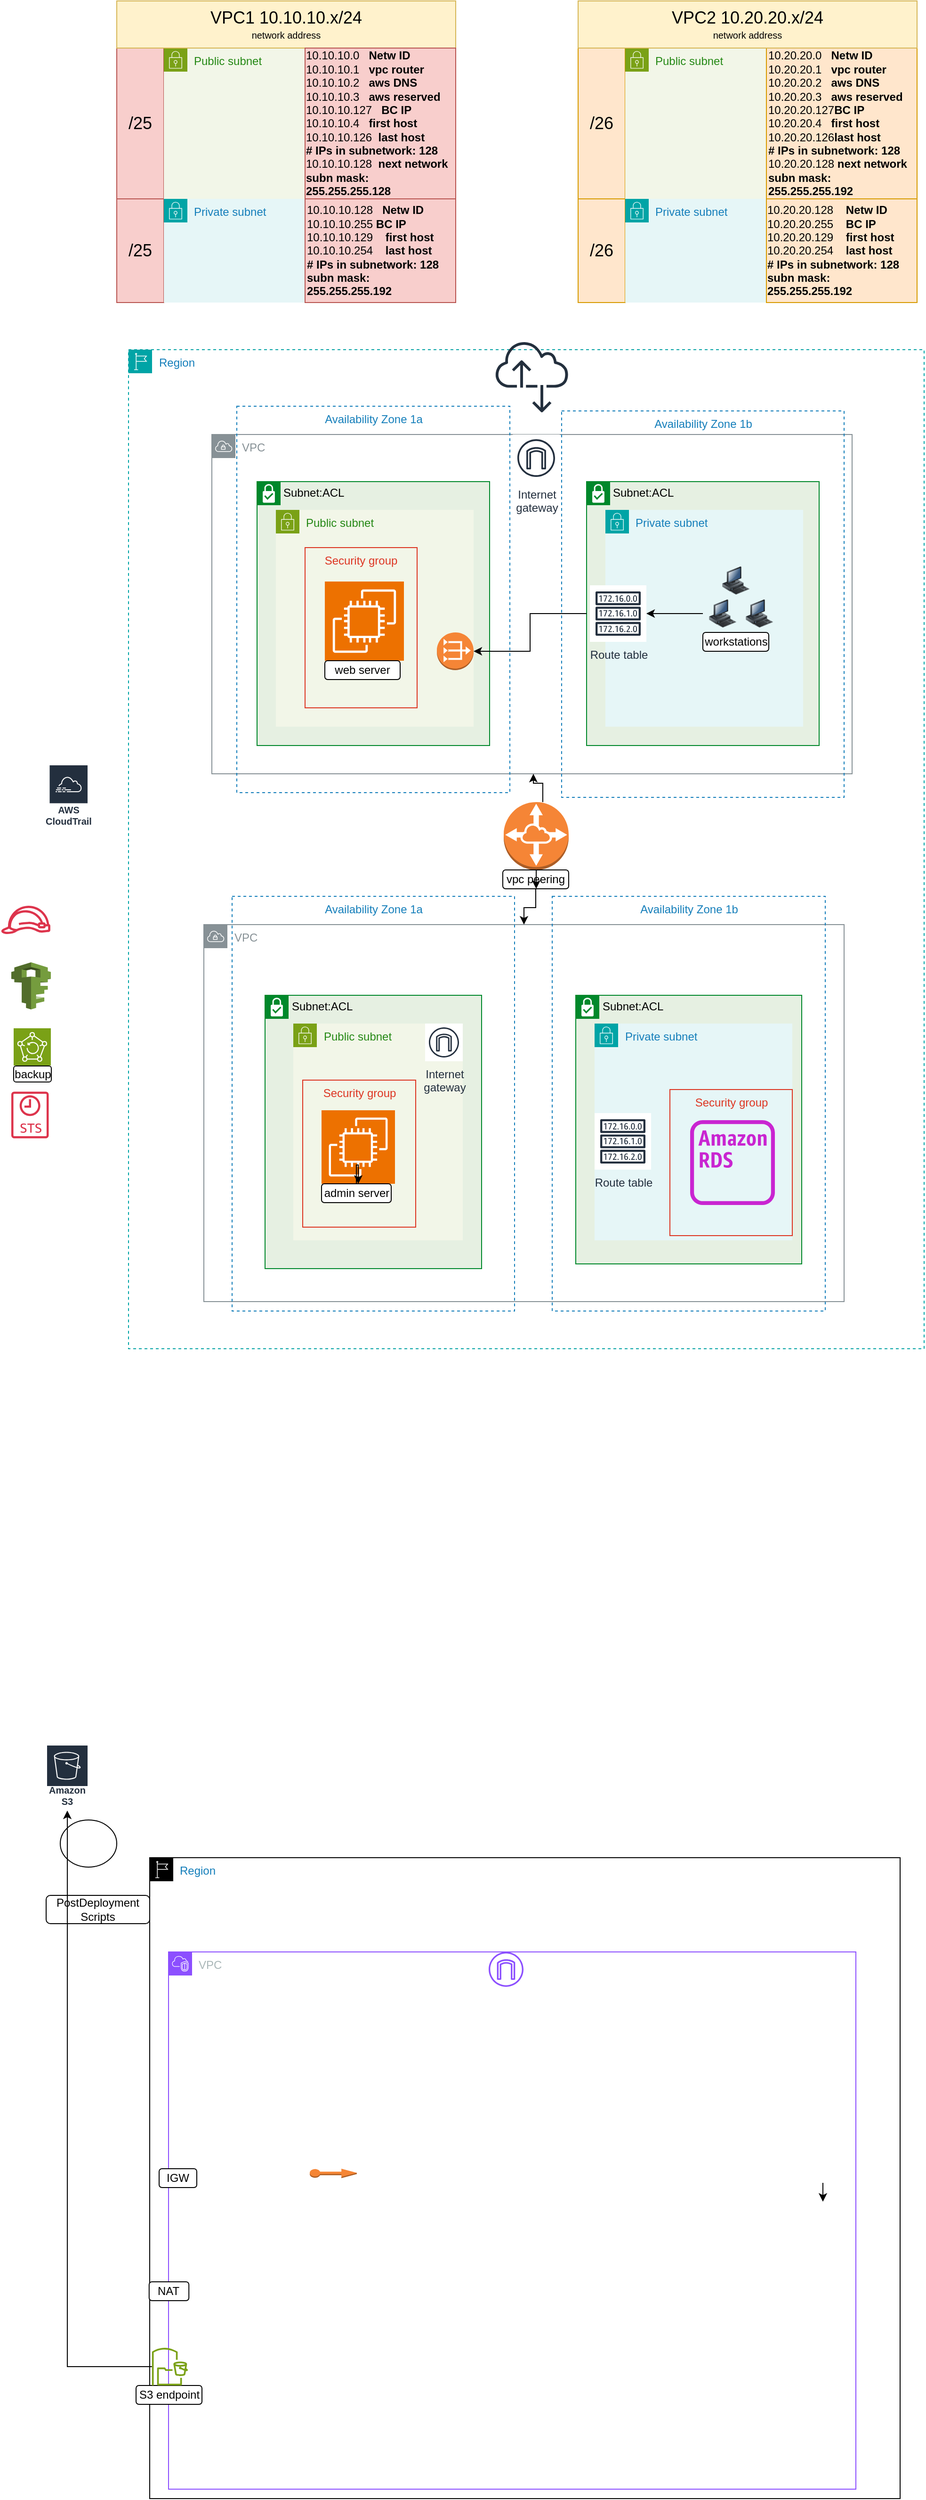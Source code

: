 <mxfile version="22.1.21" type="github">
  <diagram name="Pagina-1" id="PJHqQeVscJE3fAsvbVZz">
    <mxGraphModel dx="2704" dy="548" grid="1" gridSize="10" guides="1" tooltips="1" connect="1" arrows="1" fold="1" page="1" pageScale="1" pageWidth="827" pageHeight="1169" math="0" shadow="0">
      <root>
        <mxCell id="0" />
        <mxCell id="1" parent="0" />
        <mxCell id="nFN0qH9Q3qQGWHZ8weUC-11" value="Amazon S3" style="sketch=0;outlineConnect=0;fontColor=#232F3E;gradientColor=none;strokeColor=#ffffff;fillColor=#232F3E;dashed=0;verticalLabelPosition=middle;verticalAlign=bottom;align=center;html=1;whiteSpace=wrap;fontSize=10;fontStyle=1;spacing=3;shape=mxgraph.aws4.productIcon;prIcon=mxgraph.aws4.s3;" parent="1" vertex="1">
          <mxGeometry x="-1365" y="1880" width="45" height="70" as="geometry" />
        </mxCell>
        <mxCell id="nFN0qH9Q3qQGWHZ8weUC-15" value="" style="outlineConnect=0;dashed=0;verticalLabelPosition=bottom;verticalAlign=top;align=center;html=1;shape=mxgraph.aws3.iam;fillColor=#759C3E;gradientColor=none;" parent="1" vertex="1">
          <mxGeometry x="-1402" y="1050" width="42" height="50" as="geometry" />
        </mxCell>
        <mxCell id="nFN0qH9Q3qQGWHZ8weUC-18" value="" style="sketch=0;outlineConnect=0;fontColor=#232F3E;gradientColor=none;fillColor=#DD344C;strokeColor=none;dashed=0;verticalLabelPosition=bottom;verticalAlign=top;align=center;html=1;fontSize=12;fontStyle=0;aspect=fixed;pointerEvents=1;shape=mxgraph.aws4.sts_alternate;" parent="1" vertex="1">
          <mxGeometry x="-1402" y="1187" width="39.74" height="50" as="geometry" />
        </mxCell>
        <mxCell id="VpXMpqJgnysS3OqA2jy1-1" value="" style="sketch=0;outlineConnect=0;fontColor=#232F3E;gradientColor=none;fillColor=#DD344C;strokeColor=none;dashed=0;verticalLabelPosition=bottom;verticalAlign=top;align=center;html=1;fontSize=12;fontStyle=0;aspect=fixed;pointerEvents=1;shape=mxgraph.aws4.role;" parent="1" vertex="1">
          <mxGeometry x="-1413.21" y="990" width="53.21" height="30" as="geometry" />
        </mxCell>
        <mxCell id="Sj0KoQw-8R_YdXfJVcrg-11" value="&lt;font style=&quot;font-size: 18px;&quot;&gt;/26&lt;/font&gt;" style="rounded=0;whiteSpace=wrap;html=1;fillColor=#ffe6cc;strokeColor=#d79b00;" parent="1" vertex="1">
          <mxGeometry x="-800" y="80" width="50" height="160" as="geometry" />
        </mxCell>
        <mxCell id="Sj0KoQw-8R_YdXfJVcrg-12" value="&lt;font style=&quot;font-size: 18px;&quot;&gt;/25&lt;/font&gt;" style="rounded=0;whiteSpace=wrap;html=1;fillColor=#f8cecc;strokeColor=#b85450;" parent="1" vertex="1">
          <mxGeometry x="-1290" y="80" width="50" height="160" as="geometry" />
        </mxCell>
        <mxCell id="Sj0KoQw-8R_YdXfJVcrg-18" value="&lt;font style=&quot;font-size: 18px;&quot;&gt;/25&lt;/font&gt;" style="rounded=0;whiteSpace=wrap;html=1;fillColor=#f8cecc;strokeColor=#b85450;" parent="1" vertex="1">
          <mxGeometry x="-1290" y="240" width="50" height="110" as="geometry" />
        </mxCell>
        <mxCell id="Sj0KoQw-8R_YdXfJVcrg-19" value="&lt;font style=&quot;font-size: 18px;&quot;&gt;/26&lt;/font&gt;" style="rounded=0;whiteSpace=wrap;html=1;fillColor=#ffe6cc;strokeColor=#d79b00;" parent="1" vertex="1">
          <mxGeometry x="-800" y="240" width="50" height="110" as="geometry" />
        </mxCell>
        <mxCell id="Sj0KoQw-8R_YdXfJVcrg-20" value="Public subnet" style="points=[[0,0],[0.25,0],[0.5,0],[0.75,0],[1,0],[1,0.25],[1,0.5],[1,0.75],[1,1],[0.75,1],[0.5,1],[0.25,1],[0,1],[0,0.75],[0,0.5],[0,0.25]];outlineConnect=0;gradientColor=none;html=1;whiteSpace=wrap;fontSize=12;fontStyle=0;container=1;pointerEvents=0;collapsible=0;recursiveResize=0;shape=mxgraph.aws4.group;grIcon=mxgraph.aws4.group_security_group;grStroke=0;strokeColor=#7AA116;fillColor=#F2F6E8;verticalAlign=top;align=left;spacingLeft=30;fontColor=#248814;dashed=0;" parent="1" vertex="1">
          <mxGeometry x="-1240" y="80" width="150" height="160" as="geometry" />
        </mxCell>
        <mxCell id="Sj0KoQw-8R_YdXfJVcrg-22" value="&lt;div&gt;&lt;font style=&quot;font-size: 18px;&quot;&gt;VPC1 10.10.10.x/24&lt;br&gt;&lt;/font&gt;&lt;/div&gt;&lt;div&gt;&lt;font style=&quot;font-size: 10px;&quot;&gt;network address&lt;font&gt;&lt;br&gt;&lt;/font&gt;&lt;/font&gt;&lt;/div&gt;" style="rounded=0;whiteSpace=wrap;html=1;fillColor=#fff2cc;strokeColor=#d6b656;" parent="1" vertex="1">
          <mxGeometry x="-1290" y="30" width="360" height="50" as="geometry" />
        </mxCell>
        <mxCell id="Sj0KoQw-8R_YdXfJVcrg-23" value="Public subnet" style="points=[[0,0],[0.25,0],[0.5,0],[0.75,0],[1,0],[1,0.25],[1,0.5],[1,0.75],[1,1],[0.75,1],[0.5,1],[0.25,1],[0,1],[0,0.75],[0,0.5],[0,0.25]];outlineConnect=0;gradientColor=none;html=1;whiteSpace=wrap;fontSize=12;fontStyle=0;container=1;pointerEvents=0;collapsible=0;recursiveResize=0;shape=mxgraph.aws4.group;grIcon=mxgraph.aws4.group_security_group;grStroke=0;strokeColor=#7AA116;fillColor=#F2F6E8;verticalAlign=top;align=left;spacingLeft=30;fontColor=#248814;dashed=0;" parent="1" vertex="1">
          <mxGeometry x="-750" y="80" width="160" height="160" as="geometry" />
        </mxCell>
        <mxCell id="Sj0KoQw-8R_YdXfJVcrg-24" value="Private subnet" style="points=[[0,0],[0.25,0],[0.5,0],[0.75,0],[1,0],[1,0.25],[1,0.5],[1,0.75],[1,1],[0.75,1],[0.5,1],[0.25,1],[0,1],[0,0.75],[0,0.5],[0,0.25]];outlineConnect=0;gradientColor=none;html=1;whiteSpace=wrap;fontSize=12;fontStyle=0;container=1;pointerEvents=0;collapsible=0;recursiveResize=0;shape=mxgraph.aws4.group;grIcon=mxgraph.aws4.group_security_group;grStroke=0;strokeColor=#00A4A6;fillColor=#E6F6F7;verticalAlign=top;align=left;spacingLeft=30;fontColor=#147EBA;dashed=0;" parent="1" vertex="1">
          <mxGeometry x="-750" y="240" width="150" height="110" as="geometry" />
        </mxCell>
        <mxCell id="Sj0KoQw-8R_YdXfJVcrg-30" value="Private subnet" style="points=[[0,0],[0.25,0],[0.5,0],[0.75,0],[1,0],[1,0.25],[1,0.5],[1,0.75],[1,1],[0.75,1],[0.5,1],[0.25,1],[0,1],[0,0.75],[0,0.5],[0,0.25]];outlineConnect=0;gradientColor=none;html=1;whiteSpace=wrap;fontSize=12;fontStyle=0;container=1;pointerEvents=0;collapsible=0;recursiveResize=0;shape=mxgraph.aws4.group;grIcon=mxgraph.aws4.group_security_group;grStroke=0;strokeColor=#00A4A6;fillColor=#E6F6F7;verticalAlign=top;align=left;spacingLeft=30;fontColor=#147EBA;dashed=0;" parent="1" vertex="1">
          <mxGeometry x="-1240" y="240" width="150" height="110" as="geometry" />
        </mxCell>
        <mxCell id="Sj0KoQw-8R_YdXfJVcrg-31" value="&lt;div align=&quot;left&quot;&gt;10.10.10.0&amp;nbsp;&amp;nbsp; &lt;b&gt;Netw ID &lt;/b&gt;&amp;nbsp;&amp;nbsp;&amp;nbsp;&amp;nbsp;&amp;nbsp;&amp;nbsp;&amp;nbsp;&amp;nbsp; &lt;br&gt;&lt;/div&gt;&lt;div align=&quot;left&quot;&gt;10.10.10.1&amp;nbsp;&amp;nbsp; &lt;b&gt;vpc router&lt;/b&gt;&lt;/div&gt;&lt;div align=&quot;left&quot;&gt;10.10.10.2&amp;nbsp;&amp;nbsp; &lt;b&gt;aws DNS&lt;/b&gt;&lt;/div&gt;&lt;div align=&quot;left&quot;&gt;10.10.10.3&amp;nbsp;&amp;nbsp; &lt;b&gt;aws reserved&lt;/b&gt;&lt;/div&gt;&lt;div align=&quot;left&quot;&gt;10.10.10.127 &amp;nbsp; &lt;b&gt;BC IP&lt;/b&gt;&lt;/div&gt;&lt;div align=&quot;left&quot;&gt;10.10.10.4&amp;nbsp;&amp;nbsp; &lt;b&gt;first host&lt;/b&gt;&lt;/div&gt;&lt;div align=&quot;left&quot;&gt;10.10.10.126&amp;nbsp; &lt;b&gt;last host&lt;/b&gt;&lt;/div&gt;&lt;div align=&quot;left&quot;&gt;&lt;b&gt;# IPs in subnetwork: 128&lt;br&gt;&lt;/b&gt;&lt;/div&gt;&lt;div align=&quot;left&quot;&gt;10.10.10.128&amp;nbsp; &lt;b&gt;next network&lt;/b&gt;&lt;/div&gt;&lt;div align=&quot;left&quot;&gt;&lt;b&gt;subn mask: 255.255.255.128&lt;br&gt;&lt;/b&gt;&lt;/div&gt;" style="whiteSpace=wrap;html=1;fillColor=#f8cecc;strokeColor=#b85450;" parent="1" vertex="1">
          <mxGeometry x="-1090" y="80" width="160" height="160" as="geometry" />
        </mxCell>
        <mxCell id="Sj0KoQw-8R_YdXfJVcrg-35" value="&lt;div align=&quot;left&quot;&gt;10.10.10.128 &amp;nbsp; &lt;b&gt;Netw ID&lt;/b&gt;&lt;br&gt;&lt;/div&gt;&lt;div align=&quot;left&quot;&gt;10.10.10.255 &lt;b&gt;BC IP&lt;/b&gt;&lt;/div&gt;&lt;div align=&quot;left&quot;&gt;10.10.10.129 &amp;nbsp;&amp;nbsp; &lt;b&gt;first host&lt;/b&gt;&lt;/div&gt;&lt;div align=&quot;left&quot;&gt;10.10.10.254 &amp;nbsp;&amp;nbsp;&lt;b&gt; last host&lt;/b&gt;&lt;/div&gt;&lt;div align=&quot;left&quot;&gt;&lt;b&gt;# IPs in subnetwork: 128&lt;br&gt;&lt;/b&gt;&lt;/div&gt;&lt;div align=&quot;left&quot;&gt;&lt;b&gt;subn mask: 255.255.255.192&lt;br&gt;&lt;/b&gt;&lt;/div&gt;" style="whiteSpace=wrap;html=1;align=left;fillColor=#f8cecc;strokeColor=#b85450;" parent="1" vertex="1">
          <mxGeometry x="-1090" y="240" width="160" height="110" as="geometry" />
        </mxCell>
        <mxCell id="Sj0KoQw-8R_YdXfJVcrg-36" value="&lt;div align=&quot;left&quot;&gt;10.20.20.128 &amp;nbsp;&amp;nbsp; &lt;b&gt;Netw ID&lt;/b&gt;&lt;br&gt;&lt;/div&gt;&lt;div align=&quot;left&quot;&gt;10.20.20.255 &amp;nbsp;&amp;nbsp; &lt;b&gt;BC IP&lt;/b&gt;&lt;/div&gt;&lt;div align=&quot;left&quot;&gt;10.20.20.129 &amp;nbsp;&amp;nbsp; &lt;b&gt;first host&lt;/b&gt;&lt;/div&gt;&lt;div align=&quot;left&quot;&gt;10.20.20.254 &amp;nbsp;&amp;nbsp;&lt;b&gt; last host&lt;/b&gt;&lt;/div&gt;&lt;div align=&quot;left&quot;&gt;&lt;b&gt;# IPs in subnetwork: 128&lt;br&gt;&lt;/b&gt;&lt;/div&gt;&lt;div align=&quot;left&quot;&gt;&lt;b&gt;subn mask: 255.255.255.192&lt;br&gt;&lt;/b&gt;&lt;/div&gt;" style="whiteSpace=wrap;html=1;fillColor=#ffe6cc;strokeColor=#d79b00;" parent="1" vertex="1">
          <mxGeometry x="-600" y="240" width="160" height="110" as="geometry" />
        </mxCell>
        <mxCell id="Sj0KoQw-8R_YdXfJVcrg-37" value="&lt;div align=&quot;left&quot;&gt;10.20.20.0&amp;nbsp;&amp;nbsp; &lt;b&gt;Netw ID &lt;/b&gt;&amp;nbsp;&amp;nbsp;&amp;nbsp;&amp;nbsp;&amp;nbsp;&amp;nbsp;&amp;nbsp;&amp;nbsp; &lt;br&gt;&lt;/div&gt;&lt;div align=&quot;left&quot;&gt;10.20.20.1&amp;nbsp;&amp;nbsp; &lt;b&gt;vpc router&lt;/b&gt;&lt;/div&gt;&lt;div align=&quot;left&quot;&gt;10.20.20.2&amp;nbsp;&amp;nbsp; &lt;b&gt;aws DNS&lt;/b&gt;&lt;/div&gt;&lt;div align=&quot;left&quot;&gt;10.20.20.3&amp;nbsp;&amp;nbsp; &lt;b&gt;aws reserved&lt;/b&gt;&lt;/div&gt;&lt;div align=&quot;left&quot;&gt;10.20.20.127&lt;b&gt;BC IP&lt;/b&gt;&lt;/div&gt;&lt;div align=&quot;left&quot;&gt;10.20.20.4&amp;nbsp;&amp;nbsp; &lt;b&gt;first host&lt;/b&gt;&lt;/div&gt;&lt;div align=&quot;left&quot;&gt;10.20.20.126&lt;b&gt;last host&lt;/b&gt;&lt;/div&gt;&lt;div align=&quot;left&quot;&gt;&lt;b&gt;# IPs in subnetwork: 128&lt;br&gt;&lt;/b&gt;&lt;/div&gt;&lt;div align=&quot;left&quot;&gt;10.20.20.128&lt;b&gt; next network&lt;/b&gt;&lt;/div&gt;&lt;b&gt;subn mask: 255.255.255.192&lt;/b&gt;" style="whiteSpace=wrap;html=1;align=left;fillColor=#ffe6cc;strokeColor=#d79b00;" parent="1" vertex="1">
          <mxGeometry x="-600" y="80" width="160" height="160" as="geometry" />
        </mxCell>
        <mxCell id="Sj0KoQw-8R_YdXfJVcrg-59" value="" style="sketch=0;points=[[0,0,0],[0.25,0,0],[0.5,0,0],[0.75,0,0],[1,0,0],[0,1,0],[0.25,1,0],[0.5,1,0],[0.75,1,0],[1,1,0],[0,0.25,0],[0,0.5,0],[0,0.75,0],[1,0.25,0],[1,0.5,0],[1,0.75,0]];outlineConnect=0;fontColor=#232F3E;fillColor=#7AA116;strokeColor=#ffffff;dashed=0;verticalLabelPosition=bottom;verticalAlign=top;align=center;html=1;fontSize=12;fontStyle=0;aspect=fixed;shape=mxgraph.aws4.resourceIcon;resIcon=mxgraph.aws4.backup;" parent="1" vertex="1">
          <mxGeometry x="-1399.5" y="1120" width="39.5" height="39.5" as="geometry" />
        </mxCell>
        <mxCell id="Sj0KoQw-8R_YdXfJVcrg-62" value="backup" style="rounded=1;whiteSpace=wrap;html=1;" parent="1" vertex="1">
          <mxGeometry x="-1399.5" y="1160" width="40" height="17" as="geometry" />
        </mxCell>
        <mxCell id="Sj0KoQw-8R_YdXfJVcrg-85" value="" style="ellipse;whiteSpace=wrap;html=1;" parent="1" vertex="1">
          <mxGeometry x="-1350" y="1960" width="60" height="50" as="geometry" />
        </mxCell>
        <mxCell id="Sj0KoQw-8R_YdXfJVcrg-86" value="&lt;div&gt;PostDeployment&lt;/div&gt;&lt;div&gt;Scripts&lt;br&gt;&lt;/div&gt;" style="rounded=1;whiteSpace=wrap;html=1;" parent="1" vertex="1">
          <mxGeometry x="-1365" y="2040" width="110" height="30" as="geometry" />
        </mxCell>
        <mxCell id="Sj0KoQw-8R_YdXfJVcrg-88" style="edgeStyle=orthogonalEdgeStyle;rounded=0;orthogonalLoop=1;jettySize=auto;html=1;" parent="1" source="Sj0KoQw-8R_YdXfJVcrg-87" target="nFN0qH9Q3qQGWHZ8weUC-11" edge="1">
          <mxGeometry relative="1" as="geometry" />
        </mxCell>
        <mxCell id="KPopFSbUGK39HecRnWOT-2" value="AWS&#xa;CloudTrail" style="sketch=0;outlineConnect=0;fontColor=#232F3E;gradientColor=none;strokeColor=#ffffff;fillColor=#232F3E;dashed=0;verticalLabelPosition=middle;verticalAlign=bottom;align=center;html=1;whiteSpace=wrap;fontSize=10;fontStyle=1;spacing=3;shape=mxgraph.aws4.productIcon;prIcon=mxgraph.aws4.cloudtrail;" parent="1" vertex="1">
          <mxGeometry x="-1362.26" y="840" width="42.26" height="70" as="geometry" />
        </mxCell>
        <mxCell id="nFN0qH9Q3qQGWHZ8weUC-1" value="Region" style="points=[[0,0],[0.25,0],[0.5,0],[0.75,0],[1,0],[1,0.25],[1,0.5],[1,0.75],[1,1],[0.75,1],[0.5,1],[0.25,1],[0,1],[0,0.75],[0,0.5],[0,0.25]];outlineConnect=0;gradientColor=none;html=1;whiteSpace=wrap;fontSize=12;fontStyle=0;container=1;pointerEvents=0;collapsible=0;recursiveResize=0;shape=mxgraph.aws4.group;grIcon=mxgraph.aws4.group_region;strokeColor=default;fillColor=none;verticalAlign=top;align=left;spacingLeft=30;fontColor=#147EBA;" parent="1" vertex="1">
          <mxGeometry x="-1255" y="2000" width="797" height="680" as="geometry" />
        </mxCell>
        <mxCell id="Sj0KoQw-8R_YdXfJVcrg-56" value="VPC" style="points=[[0,0],[0.25,0],[0.5,0],[0.75,0],[1,0],[1,0.25],[1,0.5],[1,0.75],[1,1],[0.75,1],[0.5,1],[0.25,1],[0,1],[0,0.75],[0,0.5],[0,0.25]];outlineConnect=0;gradientColor=none;html=1;whiteSpace=wrap;fontSize=12;fontStyle=0;container=1;pointerEvents=0;collapsible=0;recursiveResize=0;shape=mxgraph.aws4.group;grIcon=mxgraph.aws4.group_vpc2;strokeColor=#8C4FFF;fillColor=none;verticalAlign=top;align=left;spacingLeft=30;fontColor=#AAB7B8;dashed=0;" parent="nFN0qH9Q3qQGWHZ8weUC-1" vertex="1">
          <mxGeometry x="20" y="100" width="730" height="570" as="geometry" />
        </mxCell>
        <mxCell id="Sj0KoQw-8R_YdXfJVcrg-41" value="" style="sketch=0;outlineConnect=0;fontColor=#232F3E;gradientColor=none;fillColor=#8C4FFF;strokeColor=none;dashed=0;verticalLabelPosition=bottom;verticalAlign=top;align=center;html=1;fontSize=12;fontStyle=0;aspect=fixed;pointerEvents=1;shape=mxgraph.aws4.internet_gateway;" parent="Sj0KoQw-8R_YdXfJVcrg-56" vertex="1">
          <mxGeometry x="340" width="37" height="37" as="geometry" />
        </mxCell>
        <mxCell id="Sj0KoQw-8R_YdXfJVcrg-57" value="NAT" style="rounded=1;whiteSpace=wrap;html=1;" parent="Sj0KoQw-8R_YdXfJVcrg-56" vertex="1">
          <mxGeometry x="-20.6" y="350" width="42.21" height="20" as="geometry" />
        </mxCell>
        <mxCell id="Sj0KoQw-8R_YdXfJVcrg-79" value="S3 endpoint" style="rounded=1;whiteSpace=wrap;html=1;" parent="Sj0KoQw-8R_YdXfJVcrg-56" vertex="1">
          <mxGeometry x="-34.5" y="460" width="70" height="20" as="geometry" />
        </mxCell>
        <mxCell id="Sj0KoQw-8R_YdXfJVcrg-87" value="" style="sketch=0;outlineConnect=0;fontColor=#232F3E;gradientColor=none;fillColor=#7AA116;strokeColor=none;dashed=0;verticalLabelPosition=bottom;verticalAlign=top;align=center;html=1;fontSize=12;fontStyle=0;aspect=fixed;pointerEvents=1;shape=mxgraph.aws4.s3_file_gateway;" parent="Sj0KoQw-8R_YdXfJVcrg-56" vertex="1">
          <mxGeometry x="-18.5" y="420" width="40" height="40" as="geometry" />
        </mxCell>
        <mxCell id="a6HNcy5Feu2oso-R9xLX-15" value="" style="outlineConnect=0;dashed=0;verticalLabelPosition=bottom;verticalAlign=top;align=center;html=1;shape=mxgraph.aws3.elastic_ip;fillColor=#F58534;gradientColor=none;" parent="Sj0KoQw-8R_YdXfJVcrg-56" vertex="1">
          <mxGeometry x="150" y="230" width="50" height="10" as="geometry" />
        </mxCell>
        <mxCell id="Sj0KoQw-8R_YdXfJVcrg-58" value="IGW" style="rounded=1;whiteSpace=wrap;html=1;" parent="nFN0qH9Q3qQGWHZ8weUC-1" vertex="1">
          <mxGeometry x="10" y="330" width="40" height="20" as="geometry" />
        </mxCell>
        <mxCell id="a6HNcy5Feu2oso-R9xLX-4" style="edgeStyle=orthogonalEdgeStyle;rounded=0;orthogonalLoop=1;jettySize=auto;html=1;" parent="nFN0qH9Q3qQGWHZ8weUC-1" edge="1">
          <mxGeometry relative="1" as="geometry">
            <mxPoint x="715" y="345" as="sourcePoint" />
            <mxPoint x="715" y="365" as="targetPoint" />
          </mxGeometry>
        </mxCell>
        <mxCell id="_0UyvHpJM2_UYdEt7BVN-1" value="&lt;div&gt;&lt;font style=&quot;font-size: 18px;&quot;&gt;VPC2 10.20.20.x/24&lt;br&gt;&lt;/font&gt;&lt;/div&gt;&lt;div&gt;&lt;font style=&quot;font-size: 10px;&quot;&gt;network address&lt;font&gt;&lt;br&gt;&lt;/font&gt;&lt;/font&gt;&lt;/div&gt;" style="rounded=0;whiteSpace=wrap;html=1;fillColor=#fff2cc;strokeColor=#d6b656;" parent="1" vertex="1">
          <mxGeometry x="-800" y="30" width="360" height="50" as="geometry" />
        </mxCell>
        <mxCell id="_0UyvHpJM2_UYdEt7BVN-11" value="Region" style="points=[[0,0],[0.25,0],[0.5,0],[0.75,0],[1,0],[1,0.25],[1,0.5],[1,0.75],[1,1],[0.75,1],[0.5,1],[0.25,1],[0,1],[0,0.75],[0,0.5],[0,0.25]];outlineConnect=0;gradientColor=none;html=1;whiteSpace=wrap;fontSize=12;fontStyle=0;container=1;pointerEvents=0;collapsible=0;recursiveResize=0;shape=mxgraph.aws4.group;grIcon=mxgraph.aws4.group_region;strokeColor=#00A4A6;fillColor=none;verticalAlign=top;align=left;spacingLeft=30;fontColor=#147EBA;dashed=1;" parent="1" vertex="1">
          <mxGeometry x="-1277.5" y="400" width="845" height="1060" as="geometry" />
        </mxCell>
        <mxCell id="_0UyvHpJM2_UYdEt7BVN-15" value="VPC" style="sketch=0;outlineConnect=0;gradientColor=none;html=1;whiteSpace=wrap;fontSize=12;fontStyle=0;shape=mxgraph.aws4.group;grIcon=mxgraph.aws4.group_vpc;strokeColor=#879196;fillColor=none;verticalAlign=top;align=left;spacingLeft=30;fontColor=#879196;dashed=0;" parent="_0UyvHpJM2_UYdEt7BVN-11" vertex="1">
          <mxGeometry x="80" y="610" width="680" height="400" as="geometry" />
        </mxCell>
        <mxCell id="_0UyvHpJM2_UYdEt7BVN-20" value="Availability Zone 1a" style="fillColor=none;strokeColor=#147EBA;dashed=1;verticalAlign=top;fontStyle=0;fontColor=#147EBA;whiteSpace=wrap;html=1;" parent="_0UyvHpJM2_UYdEt7BVN-11" vertex="1">
          <mxGeometry x="110" y="580" width="300" height="440" as="geometry" />
        </mxCell>
        <mxCell id="_0UyvHpJM2_UYdEt7BVN-21" value="Availability Zone 1b" style="fillColor=none;strokeColor=#147EBA;dashed=1;verticalAlign=top;fontStyle=0;fontColor=#147EBA;whiteSpace=wrap;html=1;" parent="_0UyvHpJM2_UYdEt7BVN-11" vertex="1">
          <mxGeometry x="450" y="580" width="290" height="440" as="geometry" />
        </mxCell>
        <mxCell id="Sj0KoQw-8R_YdXfJVcrg-50" value="Subnet:ACL" style="shape=mxgraph.ibm.box;prType=subnet;fontStyle=0;verticalAlign=top;align=left;spacingLeft=32;spacingTop=4;fillColor=#E6F0E2;rounded=0;whiteSpace=wrap;html=1;strokeColor=#00882B;strokeWidth=1;dashed=0;container=1;spacing=-4;collapsible=0;expand=0;recursiveResize=0;" parent="_0UyvHpJM2_UYdEt7BVN-11" vertex="1">
          <mxGeometry x="145" y="685" width="230" height="290" as="geometry" />
        </mxCell>
        <mxCell id="Sj0KoQw-8R_YdXfJVcrg-54" value="Public subnet" style="points=[[0,0],[0.25,0],[0.5,0],[0.75,0],[1,0],[1,0.25],[1,0.5],[1,0.75],[1,1],[0.75,1],[0.5,1],[0.25,1],[0,1],[0,0.75],[0,0.5],[0,0.25]];outlineConnect=0;gradientColor=none;html=1;whiteSpace=wrap;fontSize=12;fontStyle=0;container=1;pointerEvents=0;collapsible=0;recursiveResize=0;shape=mxgraph.aws4.group;grIcon=mxgraph.aws4.group_security_group;grStroke=0;strokeColor=#7AA116;fillColor=#F2F6E8;verticalAlign=top;align=left;spacingLeft=30;fontColor=#248814;dashed=0;" parent="Sj0KoQw-8R_YdXfJVcrg-50" vertex="1">
          <mxGeometry x="30" y="30" width="180" height="230" as="geometry" />
        </mxCell>
        <mxCell id="Sj0KoQw-8R_YdXfJVcrg-69" value="" style="sketch=0;points=[[0,0,0],[0.25,0,0],[0.5,0,0],[0.75,0,0],[1,0,0],[0,1,0],[0.25,1,0],[0.5,1,0],[0.75,1,0],[1,1,0],[0,0.25,0],[0,0.5,0],[0,0.75,0],[1,0.25,0],[1,0.5,0],[1,0.75,0]];outlineConnect=0;fontColor=#232F3E;fillColor=#ED7100;strokeColor=#ffffff;dashed=0;verticalLabelPosition=bottom;verticalAlign=top;align=center;html=1;fontSize=12;fontStyle=0;aspect=fixed;shape=mxgraph.aws4.resourceIcon;resIcon=mxgraph.aws4.ec2;" parent="Sj0KoQw-8R_YdXfJVcrg-50" vertex="1">
          <mxGeometry x="60" y="122" width="78" height="78" as="geometry" />
        </mxCell>
        <mxCell id="_0UyvHpJM2_UYdEt7BVN-22" value="" style="edgeStyle=orthogonalEdgeStyle;rounded=0;orthogonalLoop=1;jettySize=auto;html=1;" parent="Sj0KoQw-8R_YdXfJVcrg-50" source="Sj0KoQw-8R_YdXfJVcrg-16" target="Sj0KoQw-8R_YdXfJVcrg-69" edge="1">
          <mxGeometry relative="1" as="geometry" />
        </mxCell>
        <mxCell id="Sj0KoQw-8R_YdXfJVcrg-16" value="admin server" style="rounded=1;whiteSpace=wrap;html=1;" parent="Sj0KoQw-8R_YdXfJVcrg-50" vertex="1">
          <mxGeometry x="60" y="200" width="74" height="20" as="geometry" />
        </mxCell>
        <mxCell id="Sj0KoQw-8R_YdXfJVcrg-72" value="Security group" style="fillColor=none;strokeColor=#DD3522;verticalAlign=top;fontStyle=0;fontColor=#DD3522;whiteSpace=wrap;html=1;" parent="Sj0KoQw-8R_YdXfJVcrg-50" vertex="1">
          <mxGeometry x="40" y="90" width="120" height="156" as="geometry" />
        </mxCell>
        <mxCell id="PVbMBeRZzMBnVaOnaRQ2-8" value="Internet&#xa;gateway" style="sketch=0;outlineConnect=0;fontColor=#232F3E;gradientColor=none;strokeColor=#232F3E;fillColor=#ffffff;dashed=0;verticalLabelPosition=bottom;verticalAlign=top;align=center;html=1;fontSize=12;fontStyle=0;aspect=fixed;shape=mxgraph.aws4.resourceIcon;resIcon=mxgraph.aws4.internet_gateway;" vertex="1" parent="Sj0KoQw-8R_YdXfJVcrg-50">
          <mxGeometry x="170" y="30" width="40" height="40" as="geometry" />
        </mxCell>
        <mxCell id="Sj0KoQw-8R_YdXfJVcrg-51" value="Subnet:ACL" style="shape=mxgraph.ibm.box;prType=subnet;fontStyle=0;verticalAlign=top;align=left;spacingLeft=32;spacingTop=4;fillColor=#E6F0E2;rounded=0;whiteSpace=wrap;html=1;strokeColor=#00882B;strokeWidth=1;dashed=0;container=1;spacing=-4;collapsible=0;expand=0;recursiveResize=0;" parent="_0UyvHpJM2_UYdEt7BVN-11" vertex="1">
          <mxGeometry x="475" y="685" width="240" height="285" as="geometry" />
        </mxCell>
        <mxCell id="Sj0KoQw-8R_YdXfJVcrg-52" value="Private subnet" style="points=[[0,0],[0.25,0],[0.5,0],[0.75,0],[1,0],[1,0.25],[1,0.5],[1,0.75],[1,1],[0.75,1],[0.5,1],[0.25,1],[0,1],[0,0.75],[0,0.5],[0,0.25]];outlineConnect=0;gradientColor=none;html=1;whiteSpace=wrap;fontSize=12;fontStyle=0;container=1;pointerEvents=0;collapsible=0;recursiveResize=0;shape=mxgraph.aws4.group;grIcon=mxgraph.aws4.group_security_group;grStroke=0;strokeColor=#00A4A6;fillColor=#E6F6F7;verticalAlign=top;align=left;spacingLeft=30;fontColor=#147EBA;dashed=0;" parent="Sj0KoQw-8R_YdXfJVcrg-51" vertex="1">
          <mxGeometry x="20" y="30" width="210" height="230" as="geometry" />
        </mxCell>
        <mxCell id="Sj0KoQw-8R_YdXfJVcrg-2" value="" style="sketch=0;outlineConnect=0;fontColor=#232F3E;gradientColor=none;fillColor=#C925D1;strokeColor=none;dashed=0;verticalLabelPosition=bottom;verticalAlign=top;align=center;html=1;fontSize=12;fontStyle=0;aspect=fixed;pointerEvents=1;shape=mxgraph.aws4.rds_instance_alt;" parent="Sj0KoQw-8R_YdXfJVcrg-51" vertex="1">
          <mxGeometry x="121.5" y="132.5" width="90" height="90" as="geometry" />
        </mxCell>
        <mxCell id="Sj0KoQw-8R_YdXfJVcrg-74" value="Security group" style="fillColor=none;strokeColor=#DD3522;verticalAlign=top;fontStyle=0;fontColor=#DD3522;whiteSpace=wrap;html=1;" parent="Sj0KoQw-8R_YdXfJVcrg-51" vertex="1">
          <mxGeometry x="100" y="100" width="130" height="155" as="geometry" />
        </mxCell>
        <mxCell id="VpXMpqJgnysS3OqA2jy1-2" value="Route table" style="sketch=0;outlineConnect=0;fontColor=#232F3E;gradientColor=none;strokeColor=#232F3E;fillColor=#ffffff;dashed=0;verticalLabelPosition=bottom;verticalAlign=top;align=center;html=1;fontSize=12;fontStyle=0;aspect=fixed;shape=mxgraph.aws4.resourceIcon;resIcon=mxgraph.aws4.route_table;" parent="Sj0KoQw-8R_YdXfJVcrg-51" vertex="1">
          <mxGeometry x="20" y="125" width="60" height="60" as="geometry" />
        </mxCell>
        <mxCell id="_0UyvHpJM2_UYdEt7BVN-30" style="edgeStyle=orthogonalEdgeStyle;rounded=0;orthogonalLoop=1;jettySize=auto;html=1;" parent="_0UyvHpJM2_UYdEt7BVN-11" source="_0UyvHpJM2_UYdEt7BVN-29" target="_0UyvHpJM2_UYdEt7BVN-15" edge="1">
          <mxGeometry relative="1" as="geometry" />
        </mxCell>
        <mxCell id="_0UyvHpJM2_UYdEt7BVN-28" value="" style="outlineConnect=0;dashed=0;verticalLabelPosition=bottom;verticalAlign=top;align=center;html=1;shape=mxgraph.aws3.vpc_peering;fillColor=#F58536;gradientColor=none;" parent="_0UyvHpJM2_UYdEt7BVN-11" vertex="1">
          <mxGeometry x="398.5" y="480" width="69" height="72" as="geometry" />
        </mxCell>
        <mxCell id="PVbMBeRZzMBnVaOnaRQ2-4" value="" style="sketch=0;outlineConnect=0;fontColor=#232F3E;gradientColor=none;fillColor=#232F3D;strokeColor=none;dashed=0;verticalLabelPosition=bottom;verticalAlign=top;align=center;html=1;fontSize=12;fontStyle=0;aspect=fixed;pointerEvents=1;shape=mxgraph.aws4.internet_alt2;" vertex="1" parent="_0UyvHpJM2_UYdEt7BVN-11">
          <mxGeometry x="389.5" y="-10" width="78" height="78" as="geometry" />
        </mxCell>
        <mxCell id="_0UyvHpJM2_UYdEt7BVN-14" value="VPC" style="sketch=0;outlineConnect=0;gradientColor=none;html=1;whiteSpace=wrap;fontSize=12;fontStyle=0;shape=mxgraph.aws4.group;grIcon=mxgraph.aws4.group_vpc;strokeColor=#879196;fillColor=none;verticalAlign=top;align=left;spacingLeft=30;fontColor=#879196;dashed=0;" parent="_0UyvHpJM2_UYdEt7BVN-11" vertex="1">
          <mxGeometry x="88.5" y="90" width="680" height="360" as="geometry" />
        </mxCell>
        <mxCell id="_0UyvHpJM2_UYdEt7BVN-35" style="edgeStyle=orthogonalEdgeStyle;rounded=0;orthogonalLoop=1;jettySize=auto;html=1;" parent="_0UyvHpJM2_UYdEt7BVN-11" source="_0UyvHpJM2_UYdEt7BVN-28" target="_0UyvHpJM2_UYdEt7BVN-14" edge="1">
          <mxGeometry relative="1" as="geometry">
            <Array as="points">
              <mxPoint x="440" y="460" />
              <mxPoint x="430" y="460" />
            </Array>
          </mxGeometry>
        </mxCell>
        <mxCell id="_0UyvHpJM2_UYdEt7BVN-17" value="Availability Zone 1a" style="fillColor=none;strokeColor=#147EBA;dashed=1;verticalAlign=top;fontStyle=0;fontColor=#147EBA;whiteSpace=wrap;html=1;" parent="_0UyvHpJM2_UYdEt7BVN-11" vertex="1">
          <mxGeometry x="115" y="60" width="290" height="410" as="geometry" />
        </mxCell>
        <mxCell id="_0UyvHpJM2_UYdEt7BVN-19" value="Availability Zone 1b" style="fillColor=none;strokeColor=#147EBA;dashed=1;verticalAlign=top;fontStyle=0;fontColor=#147EBA;whiteSpace=wrap;html=1;" parent="_0UyvHpJM2_UYdEt7BVN-11" vertex="1">
          <mxGeometry x="460" y="65" width="300" height="410" as="geometry" />
        </mxCell>
        <mxCell id="Sj0KoQw-8R_YdXfJVcrg-43" value="Subnet:ACL" style="shape=mxgraph.ibm.box;prType=subnet;fontStyle=0;verticalAlign=top;align=left;spacingLeft=32;spacingTop=4;fillColor=#E6F0E2;rounded=0;whiteSpace=wrap;html=1;strokeColor=#00882B;strokeWidth=1;dashed=0;container=1;spacing=-4;collapsible=0;expand=0;recursiveResize=0;" parent="_0UyvHpJM2_UYdEt7BVN-11" vertex="1">
          <mxGeometry x="486.5" y="140" width="247" height="280" as="geometry" />
        </mxCell>
        <mxCell id="nFN0qH9Q3qQGWHZ8weUC-7" value="Private subnet" style="points=[[0,0],[0.25,0],[0.5,0],[0.75,0],[1,0],[1,0.25],[1,0.5],[1,0.75],[1,1],[0.75,1],[0.5,1],[0.25,1],[0,1],[0,0.75],[0,0.5],[0,0.25]];outlineConnect=0;gradientColor=none;html=1;whiteSpace=wrap;fontSize=12;fontStyle=0;container=1;pointerEvents=0;collapsible=0;recursiveResize=0;shape=mxgraph.aws4.group;grIcon=mxgraph.aws4.group_security_group;grStroke=0;strokeColor=#00A4A6;fillColor=#E6F6F7;verticalAlign=top;align=left;spacingLeft=30;fontColor=#147EBA;dashed=0;" parent="Sj0KoQw-8R_YdXfJVcrg-43" vertex="1">
          <mxGeometry x="20" y="30" width="210" height="230" as="geometry" />
        </mxCell>
        <mxCell id="VpXMpqJgnysS3OqA2jy1-3" value="Route table" style="sketch=0;outlineConnect=0;fontColor=#232F3E;gradientColor=none;strokeColor=#232F3E;fillColor=#ffffff;dashed=0;verticalLabelPosition=bottom;verticalAlign=top;align=center;html=1;fontSize=12;fontStyle=0;aspect=fixed;shape=mxgraph.aws4.resourceIcon;resIcon=mxgraph.aws4.route_table;" parent="nFN0qH9Q3qQGWHZ8weUC-7" vertex="1">
          <mxGeometry x="-16.5" y="80" width="60" height="60" as="geometry" />
        </mxCell>
        <mxCell id="Sj0KoQw-8R_YdXfJVcrg-8" value="" style="image;html=1;image=img/lib/clip_art/computers/Workstation_128x128.png" parent="nFN0qH9Q3qQGWHZ8weUC-7" vertex="1">
          <mxGeometry x="123.5" y="60" width="30" height="30" as="geometry" />
        </mxCell>
        <mxCell id="Sj0KoQw-8R_YdXfJVcrg-7" value="" style="image;html=1;image=img/lib/clip_art/computers/Workstation_128x128.png" parent="nFN0qH9Q3qQGWHZ8weUC-7" vertex="1">
          <mxGeometry x="143.5" y="95" width="40" height="30" as="geometry" />
        </mxCell>
        <mxCell id="Sj0KoQw-8R_YdXfJVcrg-17" value="workstations" style="rounded=1;whiteSpace=wrap;html=1;" parent="Sj0KoQw-8R_YdXfJVcrg-43" vertex="1">
          <mxGeometry x="123.5" y="160" width="70" height="20" as="geometry" />
        </mxCell>
        <mxCell id="_0UyvHpJM2_UYdEt7BVN-24" style="edgeStyle=orthogonalEdgeStyle;rounded=0;orthogonalLoop=1;jettySize=auto;html=1;exitX=0.5;exitY=1;exitDx=0;exitDy=0;" parent="Sj0KoQw-8R_YdXfJVcrg-43" source="Sj0KoQw-8R_YdXfJVcrg-17" target="Sj0KoQw-8R_YdXfJVcrg-17" edge="1">
          <mxGeometry relative="1" as="geometry" />
        </mxCell>
        <mxCell id="PVbMBeRZzMBnVaOnaRQ2-7" style="edgeStyle=orthogonalEdgeStyle;rounded=0;orthogonalLoop=1;jettySize=auto;html=1;" edge="1" parent="Sj0KoQw-8R_YdXfJVcrg-43" source="Sj0KoQw-8R_YdXfJVcrg-6" target="VpXMpqJgnysS3OqA2jy1-3">
          <mxGeometry relative="1" as="geometry" />
        </mxCell>
        <mxCell id="Sj0KoQw-8R_YdXfJVcrg-6" value="" style="image;html=1;image=img/lib/clip_art/computers/Workstation_128x128.png" parent="Sj0KoQw-8R_YdXfJVcrg-43" vertex="1">
          <mxGeometry x="123.5" y="125" width="42" height="30" as="geometry" />
        </mxCell>
        <mxCell id="Sj0KoQw-8R_YdXfJVcrg-47" value="Subnet:ACL" style="shape=mxgraph.ibm.box;prType=subnet;fontStyle=0;verticalAlign=top;align=left;spacingLeft=32;spacingTop=4;fillColor=#E6F0E2;rounded=0;whiteSpace=wrap;html=1;strokeColor=#00882B;strokeWidth=1;dashed=0;container=1;spacing=-4;collapsible=0;expand=0;recursiveResize=0;" parent="_0UyvHpJM2_UYdEt7BVN-11" vertex="1">
          <mxGeometry x="136.5" y="140" width="247" height="280" as="geometry" />
        </mxCell>
        <mxCell id="Sj0KoQw-8R_YdXfJVcrg-53" value="Public subnet" style="points=[[0,0],[0.25,0],[0.5,0],[0.75,0],[1,0],[1,0.25],[1,0.5],[1,0.75],[1,1],[0.75,1],[0.5,1],[0.25,1],[0,1],[0,0.75],[0,0.5],[0,0.25]];outlineConnect=0;gradientColor=none;html=1;whiteSpace=wrap;fontSize=12;fontStyle=0;container=1;pointerEvents=0;collapsible=0;recursiveResize=0;shape=mxgraph.aws4.group;grIcon=mxgraph.aws4.group_security_group;grStroke=0;strokeColor=#7AA116;fillColor=#F2F6E8;verticalAlign=top;align=left;spacingLeft=30;fontColor=#248814;dashed=0;" parent="Sj0KoQw-8R_YdXfJVcrg-47" vertex="1">
          <mxGeometry x="20" y="30" width="210" height="230" as="geometry" />
        </mxCell>
        <mxCell id="Sj0KoQw-8R_YdXfJVcrg-73" value="Security group" style="fillColor=none;strokeColor=#DD3522;verticalAlign=top;fontStyle=0;fontColor=#DD3522;whiteSpace=wrap;html=1;" parent="Sj0KoQw-8R_YdXfJVcrg-47" vertex="1">
          <mxGeometry x="51" y="70" width="119" height="170" as="geometry" />
        </mxCell>
        <mxCell id="Sj0KoQw-8R_YdXfJVcrg-65" value="" style="sketch=0;points=[[0,0,0],[0.25,0,0],[0.5,0,0],[0.75,0,0],[1,0,0],[0,1,0],[0.25,1,0],[0.5,1,0],[0.75,1,0],[1,1,0],[0,0.25,0],[0,0.5,0],[0,0.75,0],[1,0.25,0],[1,0.5,0],[1,0.75,0]];outlineConnect=0;fontColor=#232F3E;fillColor=#ED7100;strokeColor=#ffffff;dashed=0;verticalLabelPosition=bottom;verticalAlign=top;align=center;html=1;fontSize=12;fontStyle=0;aspect=fixed;shape=mxgraph.aws4.resourceIcon;resIcon=mxgraph.aws4.ec2;" parent="Sj0KoQw-8R_YdXfJVcrg-47" vertex="1">
          <mxGeometry x="72" y="106" width="84" height="84" as="geometry" />
        </mxCell>
        <mxCell id="Sj0KoQw-8R_YdXfJVcrg-14" value="web server" style="rounded=1;whiteSpace=wrap;html=1;" parent="Sj0KoQw-8R_YdXfJVcrg-47" vertex="1">
          <mxGeometry x="72" y="190" width="80" height="20" as="geometry" />
        </mxCell>
        <mxCell id="Sj0KoQw-8R_YdXfJVcrg-42" value="" style="outlineConnect=0;dashed=0;verticalLabelPosition=bottom;verticalAlign=top;align=center;html=1;shape=mxgraph.aws3.vpc_nat_gateway;fillColor=#F58536;gradientColor=none;" parent="Sj0KoQw-8R_YdXfJVcrg-47" vertex="1">
          <mxGeometry x="191" y="160" width="39" height="40" as="geometry" />
        </mxCell>
        <mxCell id="_0UyvHpJM2_UYdEt7BVN-25" style="edgeStyle=orthogonalEdgeStyle;rounded=0;orthogonalLoop=1;jettySize=auto;html=1;entryX=1;entryY=0.5;entryDx=0;entryDy=0;entryPerimeter=0;" parent="_0UyvHpJM2_UYdEt7BVN-11" source="Sj0KoQw-8R_YdXfJVcrg-43" target="Sj0KoQw-8R_YdXfJVcrg-42" edge="1">
          <mxGeometry relative="1" as="geometry" />
        </mxCell>
        <mxCell id="PVbMBeRZzMBnVaOnaRQ2-1" value="Internet&#xa;gateway" style="sketch=0;outlineConnect=0;fontColor=#232F3E;gradientColor=none;strokeColor=#232F3E;fillColor=#ffffff;dashed=0;verticalLabelPosition=bottom;verticalAlign=top;align=center;html=1;fontSize=12;fontStyle=0;aspect=fixed;shape=mxgraph.aws4.resourceIcon;resIcon=mxgraph.aws4.internet_gateway;" vertex="1" parent="_0UyvHpJM2_UYdEt7BVN-11">
          <mxGeometry x="408" y="90" width="50" height="50" as="geometry" />
        </mxCell>
        <mxCell id="_0UyvHpJM2_UYdEt7BVN-29" value="vpc peering" style="rounded=1;whiteSpace=wrap;html=1;" parent="_0UyvHpJM2_UYdEt7BVN-11" vertex="1">
          <mxGeometry x="397.5" y="552" width="70" height="20" as="geometry" />
        </mxCell>
        <mxCell id="PVbMBeRZzMBnVaOnaRQ2-9" value="" style="edgeStyle=orthogonalEdgeStyle;rounded=0;orthogonalLoop=1;jettySize=auto;html=1;" edge="1" parent="_0UyvHpJM2_UYdEt7BVN-11" source="_0UyvHpJM2_UYdEt7BVN-28" target="_0UyvHpJM2_UYdEt7BVN-29">
          <mxGeometry relative="1" as="geometry">
            <mxPoint x="-844.5" y="952" as="sourcePoint" />
            <mxPoint x="-857.5" y="1010" as="targetPoint" />
          </mxGeometry>
        </mxCell>
        <mxCell id="_0UyvHpJM2_UYdEt7BVN-13" style="edgeStyle=orthogonalEdgeStyle;rounded=0;orthogonalLoop=1;jettySize=auto;html=1;exitX=0.5;exitY=1;exitDx=0;exitDy=0;" parent="1" source="_0UyvHpJM2_UYdEt7BVN-11" target="_0UyvHpJM2_UYdEt7BVN-11" edge="1">
          <mxGeometry relative="1" as="geometry" />
        </mxCell>
      </root>
    </mxGraphModel>
  </diagram>
</mxfile>
